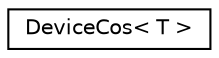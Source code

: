 digraph "Graphical Class Hierarchy"
{
  edge [fontname="Helvetica",fontsize="10",labelfontname="Helvetica",labelfontsize="10"];
  node [fontname="Helvetica",fontsize="10",shape=record];
  rankdir="LR";
  Node0 [label="DeviceCos\< T \>",height=0.2,width=0.4,color="black", fillcolor="white", style="filled",URL="$structDeviceCos.html"];
}
